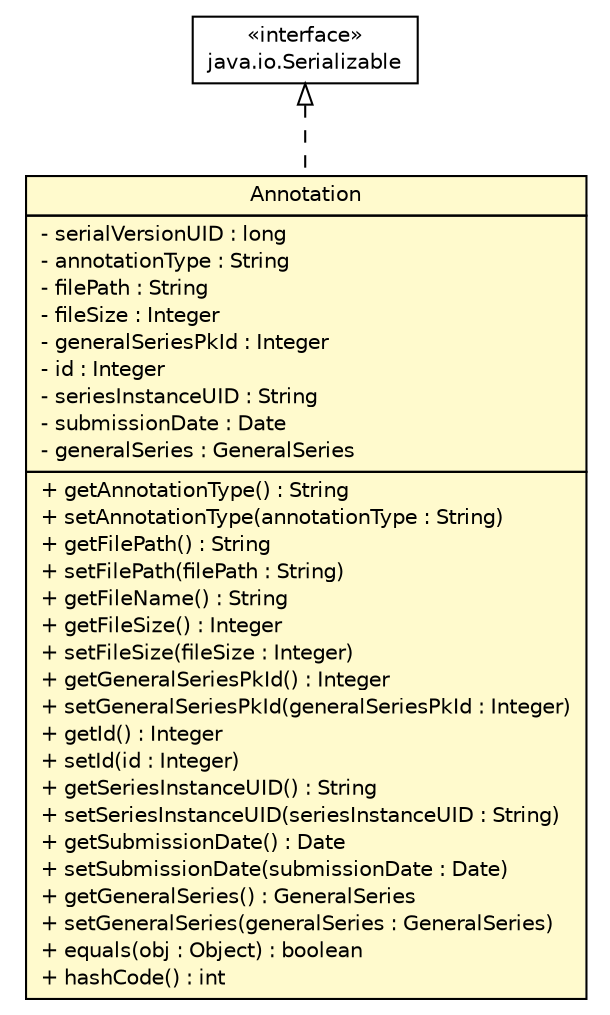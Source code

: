 #!/usr/local/bin/dot
#
# Class diagram 
# Generated by UmlGraph version 4.8 (http://www.spinellis.gr/sw/umlgraph)
#

digraph G {
	edge [fontname="Helvetica",fontsize=10,labelfontname="Helvetica",labelfontsize=10];
	node [fontname="Helvetica",fontsize=10,shape=plaintext];
	// gov.nih.nci.ncia.updateabledomain.Annotation
	c57019 [label=<<table border="0" cellborder="1" cellspacing="0" cellpadding="2" port="p" bgcolor="lemonChiffon" href="./Annotation.html">
		<tr><td><table border="0" cellspacing="0" cellpadding="1">
			<tr><td> Annotation </td></tr>
		</table></td></tr>
		<tr><td><table border="0" cellspacing="0" cellpadding="1">
			<tr><td align="left"> - serialVersionUID : long </td></tr>
			<tr><td align="left"> - annotationType : String </td></tr>
			<tr><td align="left"> - filePath : String </td></tr>
			<tr><td align="left"> - fileSize : Integer </td></tr>
			<tr><td align="left"> - generalSeriesPkId : Integer </td></tr>
			<tr><td align="left"> - id : Integer </td></tr>
			<tr><td align="left"> - seriesInstanceUID : String </td></tr>
			<tr><td align="left"> - submissionDate : Date </td></tr>
			<tr><td align="left"> - generalSeries : GeneralSeries </td></tr>
		</table></td></tr>
		<tr><td><table border="0" cellspacing="0" cellpadding="1">
			<tr><td align="left"> + getAnnotationType() : String </td></tr>
			<tr><td align="left"> + setAnnotationType(annotationType : String) </td></tr>
			<tr><td align="left"> + getFilePath() : String </td></tr>
			<tr><td align="left"> + setFilePath(filePath : String) </td></tr>
			<tr><td align="left"> + getFileName() : String </td></tr>
			<tr><td align="left"> + getFileSize() : Integer </td></tr>
			<tr><td align="left"> + setFileSize(fileSize : Integer) </td></tr>
			<tr><td align="left"> + getGeneralSeriesPkId() : Integer </td></tr>
			<tr><td align="left"> + setGeneralSeriesPkId(generalSeriesPkId : Integer) </td></tr>
			<tr><td align="left"> + getId() : Integer </td></tr>
			<tr><td align="left"> + setId(id : Integer) </td></tr>
			<tr><td align="left"> + getSeriesInstanceUID() : String </td></tr>
			<tr><td align="left"> + setSeriesInstanceUID(seriesInstanceUID : String) </td></tr>
			<tr><td align="left"> + getSubmissionDate() : Date </td></tr>
			<tr><td align="left"> + setSubmissionDate(submissionDate : Date) </td></tr>
			<tr><td align="left"> + getGeneralSeries() : GeneralSeries </td></tr>
			<tr><td align="left"> + setGeneralSeries(generalSeries : GeneralSeries) </td></tr>
			<tr><td align="left"> + equals(obj : Object) : boolean </td></tr>
			<tr><td align="left"> + hashCode() : int </td></tr>
		</table></td></tr>
		</table>>, fontname="Helvetica", fontcolor="black", fontsize=10.0];
	//gov.nih.nci.ncia.updateabledomain.Annotation implements java.io.Serializable
	c57073:p -> c57019:p [dir=back,arrowtail=empty,style=dashed];
	// java.io.Serializable
	c57073 [label=<<table border="0" cellborder="1" cellspacing="0" cellpadding="2" port="p" href="http://java.sun.com/j2se/1.4.2/docs/api/java/io/Serializable.html">
		<tr><td><table border="0" cellspacing="0" cellpadding="1">
			<tr><td> &laquo;interface&raquo; </td></tr>
			<tr><td> java.io.Serializable </td></tr>
		</table></td></tr>
		</table>>, fontname="Helvetica", fontcolor="black", fontsize=10.0];
}


